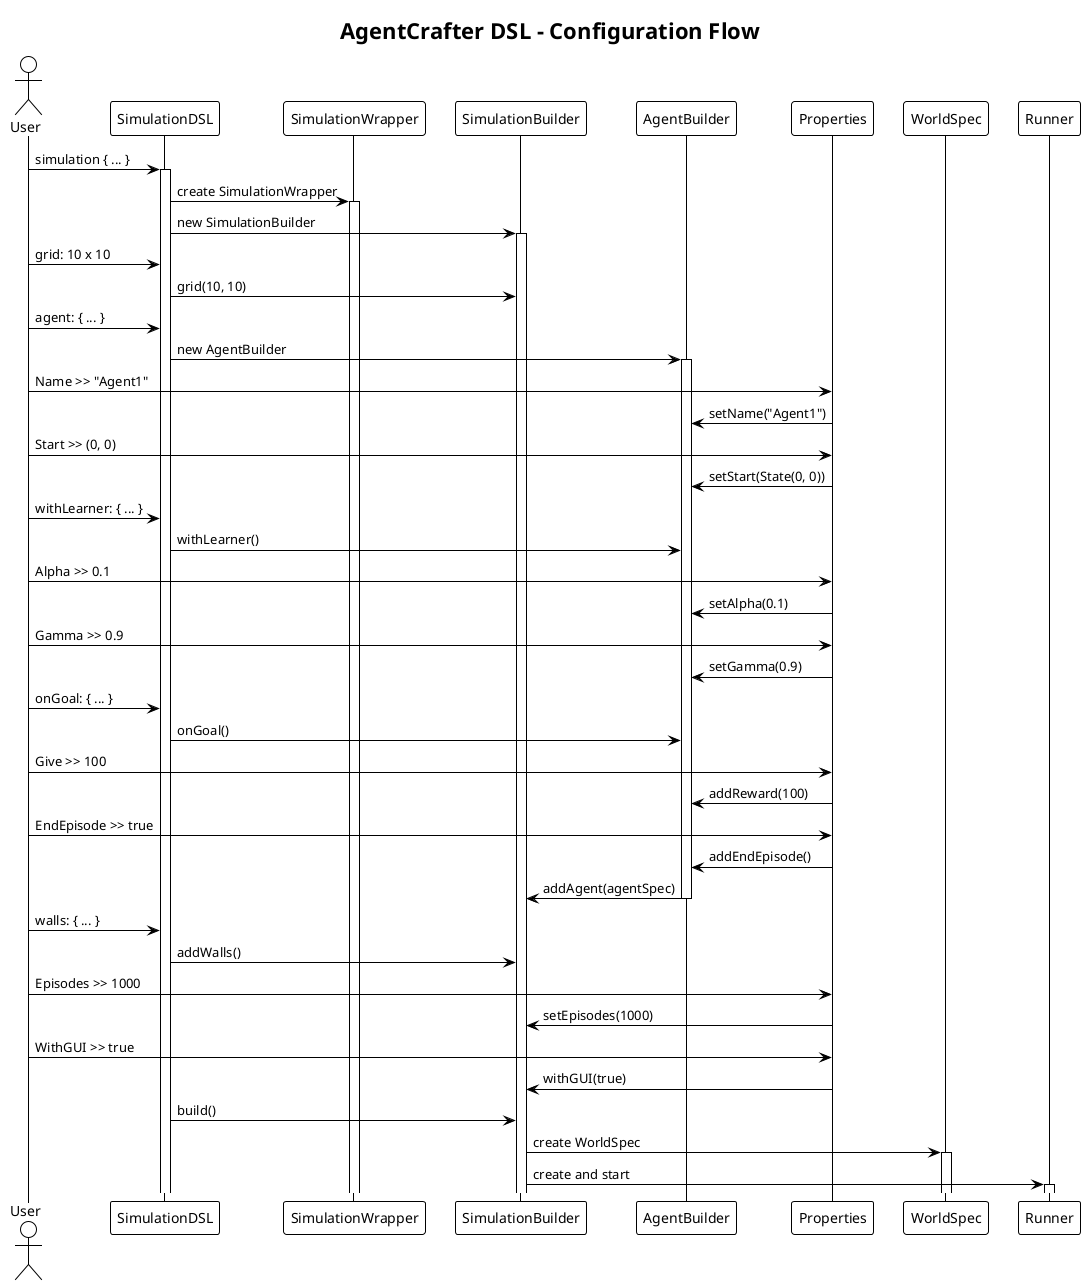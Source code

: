 @startuml DSL Flow and Builder Pattern
!theme plain
title AgentCrafter DSL - Configuration Flow

actor User
participant "SimulationDSL" as DSL
participant "SimulationWrapper" as Wrapper
participant "SimulationBuilder" as SB
participant "AgentBuilder" as AB
participant "Properties" as Props
participant "WorldSpec" as World
participant "Runner" as Runner

User -> DSL : simulation { ... }
activate DSL

DSL -> Wrapper : create SimulationWrapper
activate Wrapper
DSL -> SB : new SimulationBuilder
activate SB

User -> DSL : grid: 10 x 10
DSL -> SB : grid(10, 10)

User -> DSL : agent: { ... }
DSL -> AB : new AgentBuilder
activate AB

User -> Props : Name >> "Agent1"
Props -> AB : setName("Agent1")

User -> Props : Start >> (0, 0)
Props -> AB : setStart(State(0, 0))

User -> DSL : withLearner: { ... }
DSL -> AB : withLearner()

User -> Props : Alpha >> 0.1
Props -> AB : setAlpha(0.1)

User -> Props : Gamma >> 0.9
Props -> AB : setGamma(0.9)

User -> DSL : onGoal: { ... }
DSL -> AB : onGoal()

User -> Props : Give >> 100
Props -> AB : addReward(100)

User -> Props : EndEpisode >> true
Props -> AB : addEndEpisode()

AB -> SB : addAgent(agentSpec)
deactivate AB

User -> DSL : walls: { ... }
DSL -> SB : addWalls()

User -> Props : Episodes >> 1000
Props -> SB : setEpisodes(1000)

User -> Props : WithGUI >> true
Props -> SB : withGUI(true)

DSL -> SB : build()
SB -> World : create WorldSpec
activate World
SB -> Runner : create and start
activate Runner

@enduml
